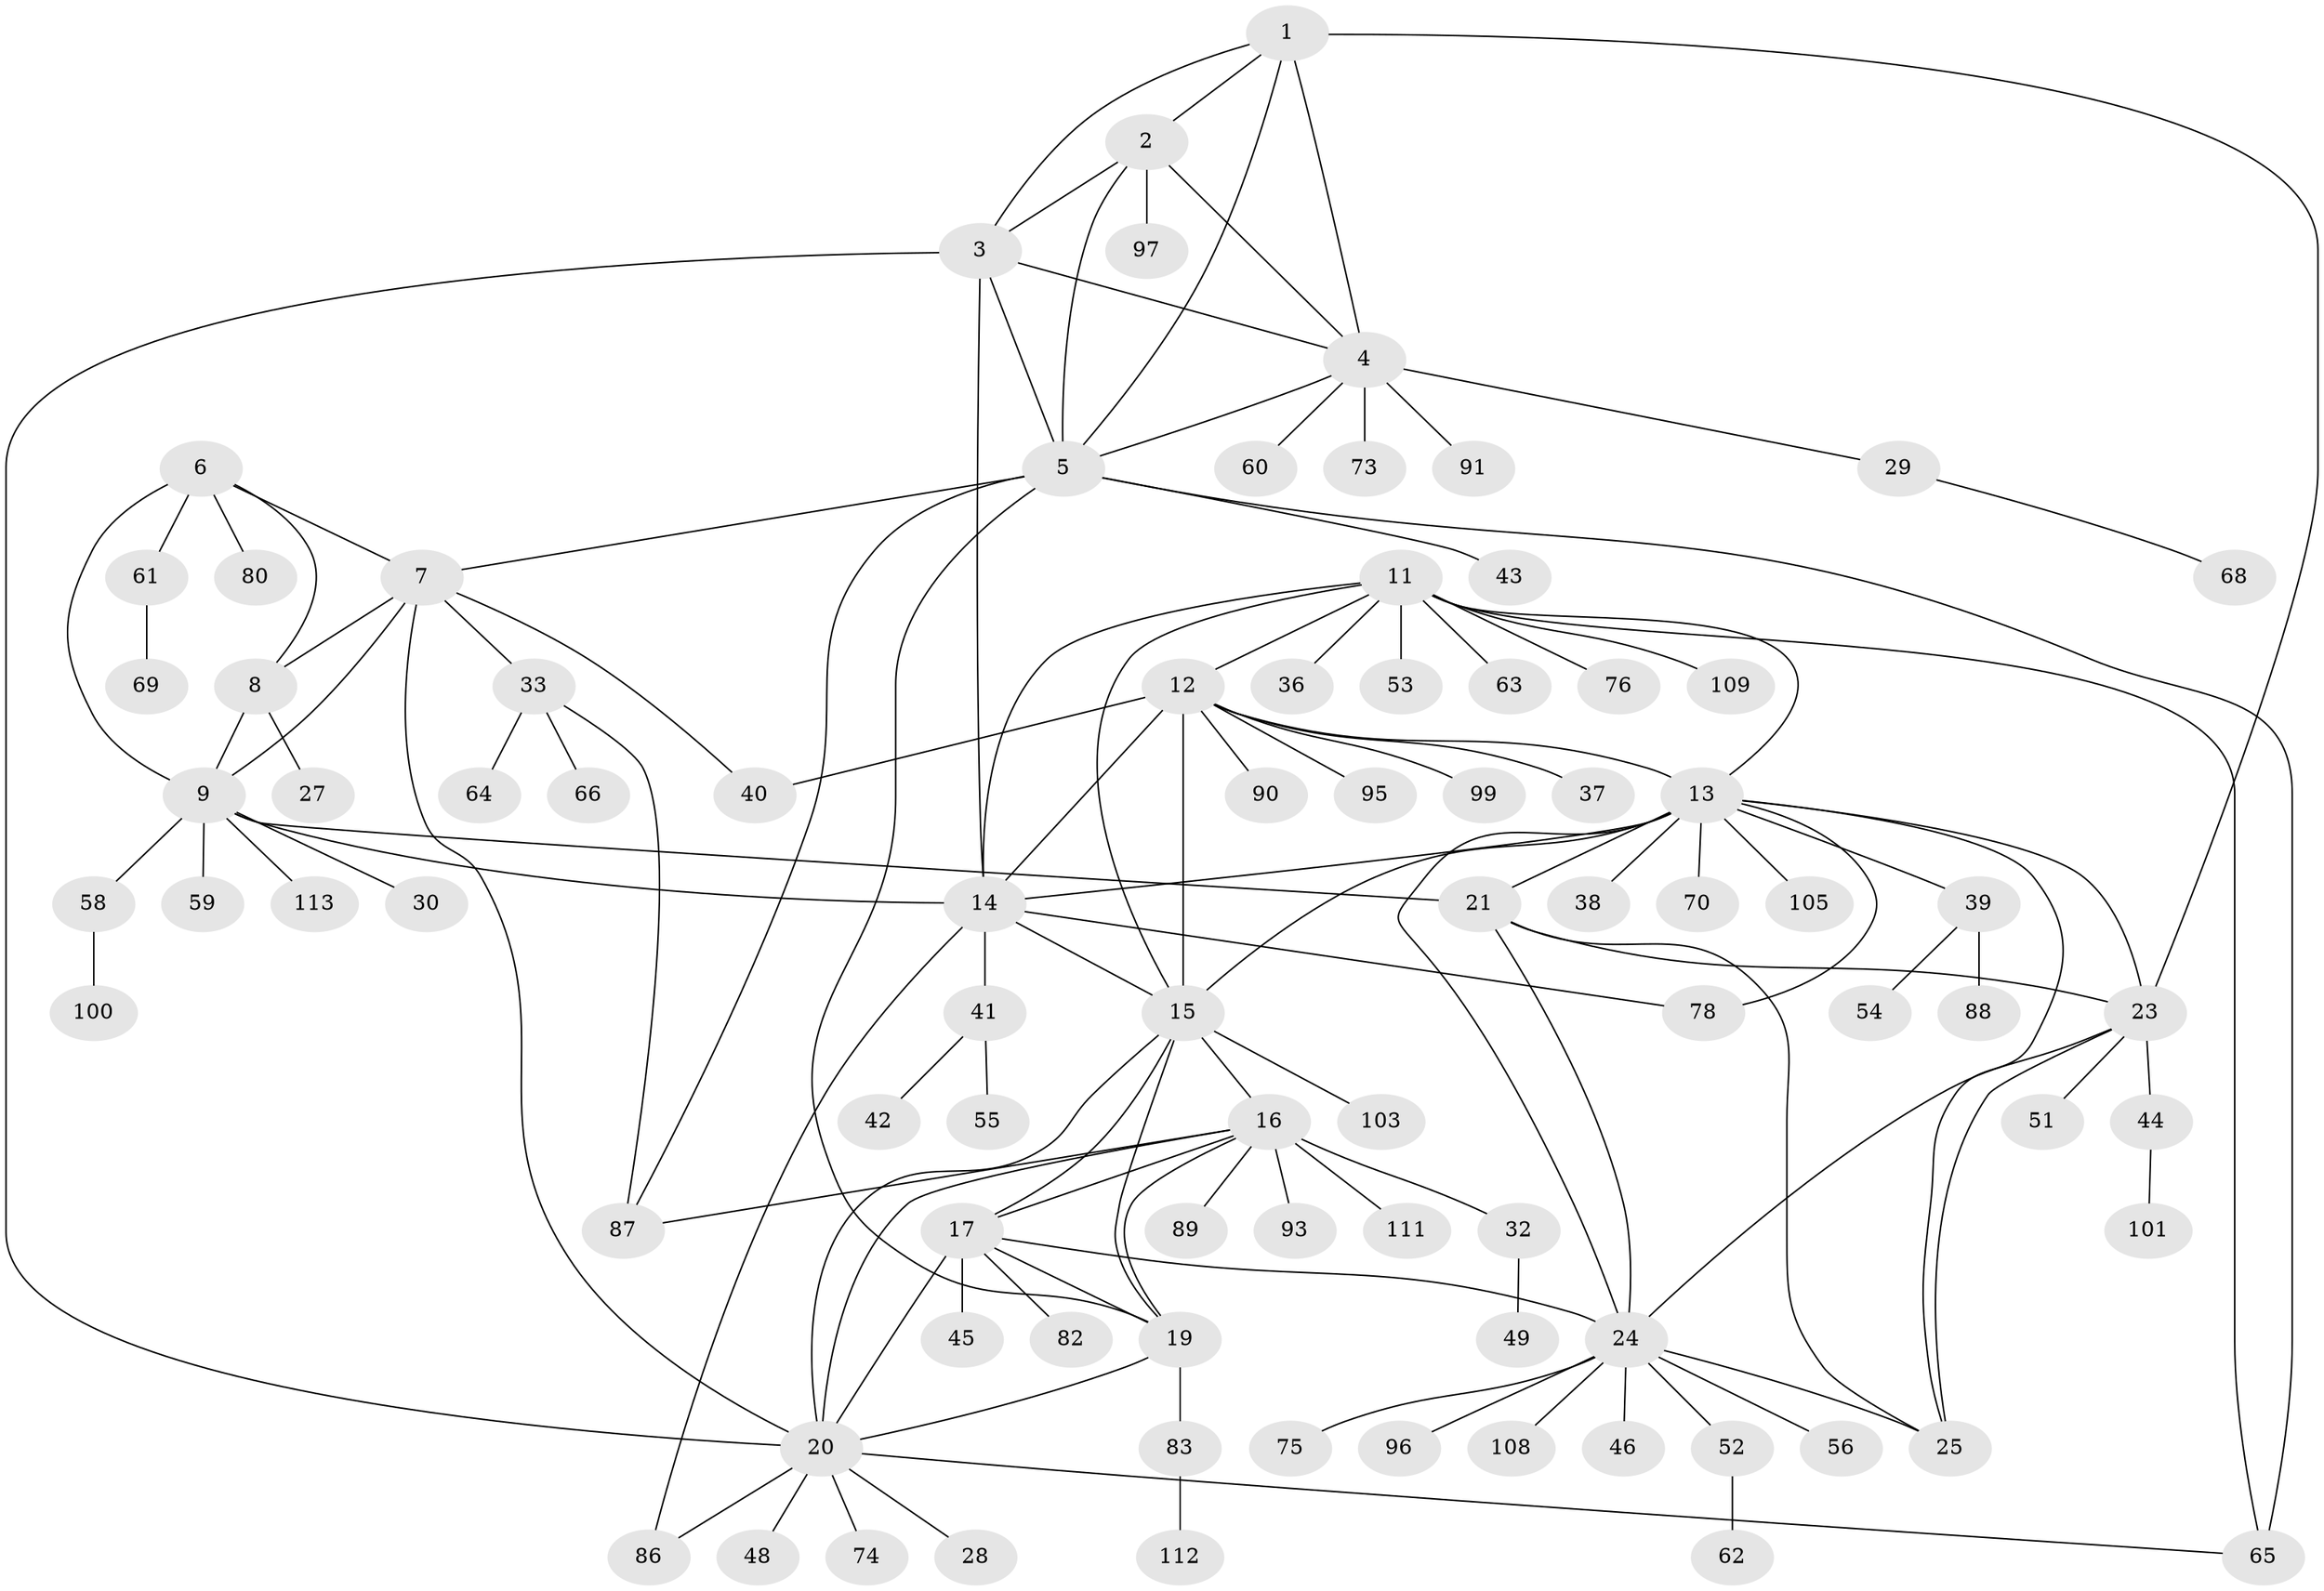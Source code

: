 // original degree distribution, {6: 0.05309734513274336, 7: 0.02654867256637168, 9: 0.05309734513274336, 10: 0.02654867256637168, 5: 0.035398230088495575, 8: 0.02654867256637168, 11: 0.008849557522123894, 1: 0.5486725663716814, 2: 0.1415929203539823, 4: 0.008849557522123894, 3: 0.07079646017699115}
// Generated by graph-tools (version 1.1) at 2025/42/03/06/25 10:42:14]
// undirected, 87 vertices, 127 edges
graph export_dot {
graph [start="1"]
  node [color=gray90,style=filled];
  1 [super="+94"];
  2 [super="+31"];
  3 [super="+77"];
  4 [super="+67"];
  5 [super="+110"];
  6 [super="+79"];
  7 [super="+26"];
  8 [super="+71"];
  9 [super="+10"];
  11 [super="+106"];
  12 [super="+81"];
  13 [super="+22"];
  14 [super="+47"];
  15 [super="+18"];
  16 [super="+57"];
  17 [super="+107"];
  19;
  20 [super="+85"];
  21 [super="+35"];
  23 [super="+104"];
  24 [super="+34"];
  25 [super="+50"];
  27;
  28;
  29;
  30;
  32;
  33 [super="+92"];
  36;
  37;
  38 [super="+72"];
  39;
  40;
  41;
  42;
  43;
  44;
  45;
  46;
  48;
  49;
  51;
  52 [super="+84"];
  53;
  54;
  55;
  56;
  58;
  59;
  60;
  61;
  62;
  63;
  64;
  65 [super="+98"];
  66;
  68;
  69;
  70;
  73;
  74;
  75;
  76;
  78;
  80;
  82;
  83;
  86;
  87 [super="+102"];
  88;
  89;
  90;
  91;
  93;
  95;
  96;
  97;
  99;
  100;
  101;
  103;
  105;
  108;
  109;
  111;
  112;
  113;
  1 -- 2;
  1 -- 3;
  1 -- 4;
  1 -- 5;
  1 -- 23;
  2 -- 3;
  2 -- 4;
  2 -- 5;
  2 -- 97;
  3 -- 4;
  3 -- 5;
  3 -- 14;
  3 -- 20;
  4 -- 5;
  4 -- 29;
  4 -- 60;
  4 -- 73;
  4 -- 91;
  5 -- 7;
  5 -- 19;
  5 -- 43;
  5 -- 65 [weight=2];
  5 -- 87;
  6 -- 7;
  6 -- 8;
  6 -- 9 [weight=2];
  6 -- 61;
  6 -- 80;
  7 -- 8;
  7 -- 9 [weight=2];
  7 -- 20;
  7 -- 33;
  7 -- 40;
  8 -- 9 [weight=2];
  8 -- 27;
  9 -- 14 [weight=2];
  9 -- 30;
  9 -- 58;
  9 -- 59;
  9 -- 113;
  9 -- 21;
  11 -- 12;
  11 -- 13;
  11 -- 14;
  11 -- 15;
  11 -- 36;
  11 -- 53;
  11 -- 63;
  11 -- 65;
  11 -- 76;
  11 -- 109;
  12 -- 13;
  12 -- 14;
  12 -- 15;
  12 -- 37;
  12 -- 40;
  12 -- 90;
  12 -- 99;
  12 -- 95;
  13 -- 14;
  13 -- 15;
  13 -- 38 [weight=2];
  13 -- 105;
  13 -- 39;
  13 -- 70;
  13 -- 78;
  13 -- 21;
  13 -- 23;
  13 -- 24;
  13 -- 25;
  14 -- 15;
  14 -- 41;
  14 -- 78;
  14 -- 86;
  15 -- 103;
  15 -- 16;
  15 -- 17;
  15 -- 19;
  15 -- 20;
  16 -- 17;
  16 -- 19;
  16 -- 20;
  16 -- 32;
  16 -- 87;
  16 -- 89;
  16 -- 93;
  16 -- 111;
  17 -- 19;
  17 -- 20;
  17 -- 24;
  17 -- 45;
  17 -- 82;
  19 -- 20;
  19 -- 83;
  20 -- 28;
  20 -- 48;
  20 -- 74;
  20 -- 86;
  20 -- 65;
  21 -- 23;
  21 -- 24;
  21 -- 25;
  23 -- 24;
  23 -- 25;
  23 -- 44;
  23 -- 51;
  24 -- 25;
  24 -- 52;
  24 -- 96;
  24 -- 56;
  24 -- 75;
  24 -- 108;
  24 -- 46;
  29 -- 68;
  32 -- 49;
  33 -- 64;
  33 -- 66;
  33 -- 87;
  39 -- 54;
  39 -- 88;
  41 -- 42;
  41 -- 55;
  44 -- 101;
  52 -- 62;
  58 -- 100;
  61 -- 69;
  83 -- 112;
}
